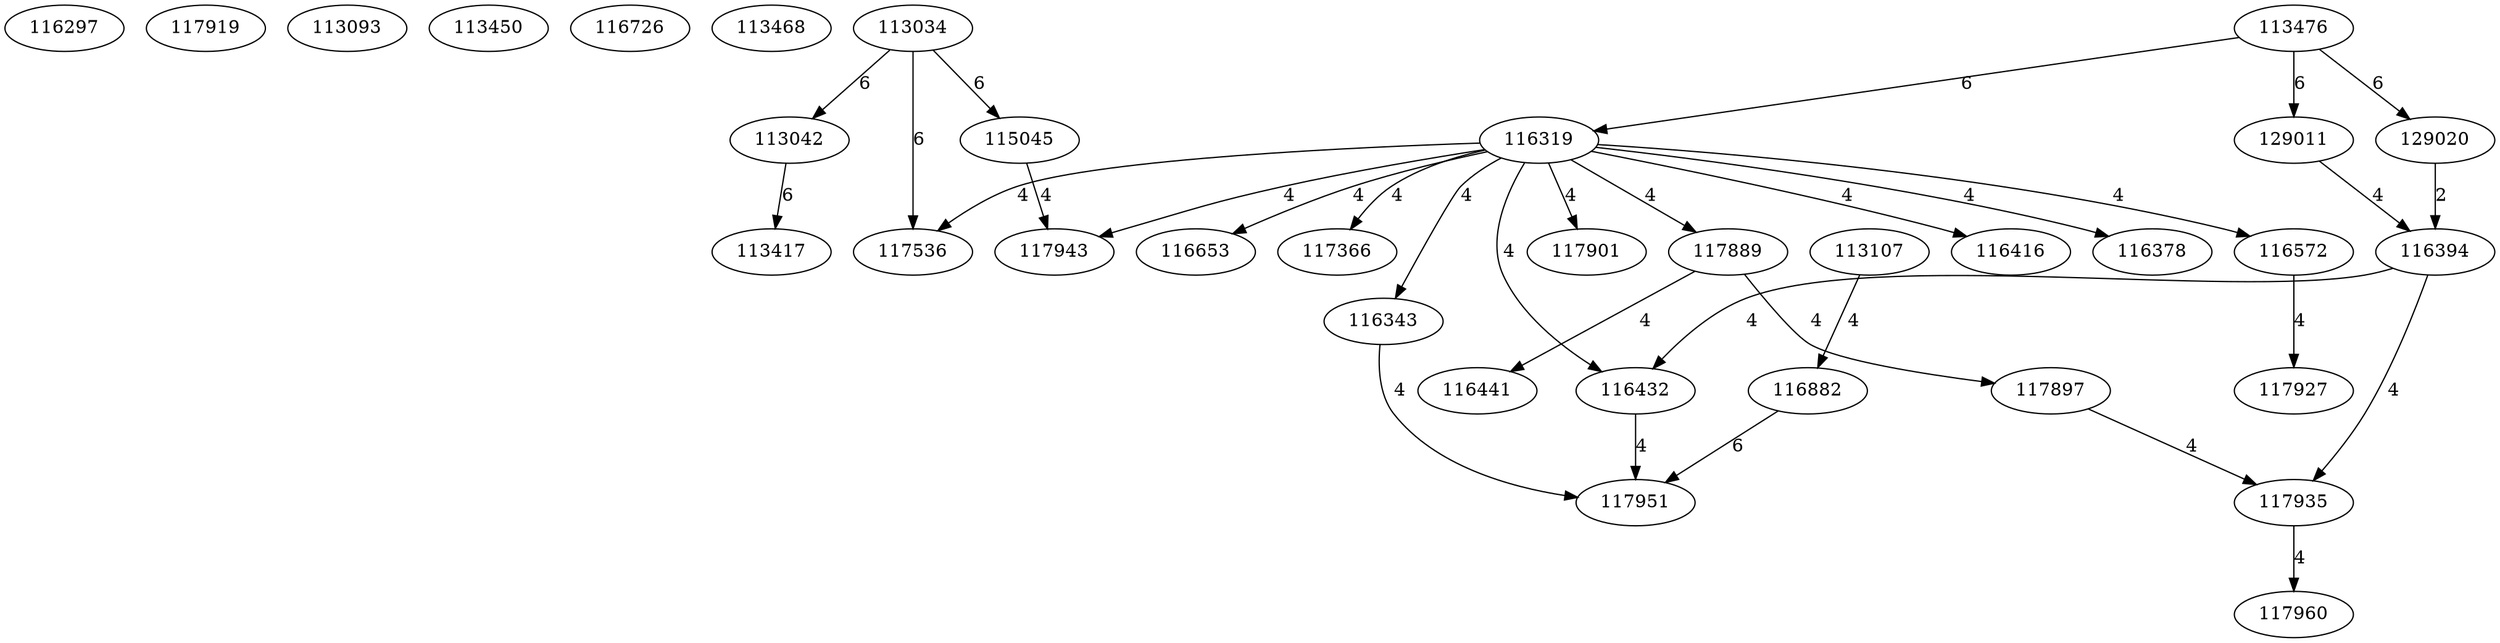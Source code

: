 digraph CIC {
116297;
117919;
113093;
113450;
116726;
113468;
113034 -> 117536[label = "6"];
113034 -> 113042[label = "6"];
113034 -> 115045[label = "6"];
115045 -> 117943[label = "4"];
113042 -> 113417[label = "6"];
113107 -> 116882[label = "4"];
116882 -> 117951[label = "6"];
113476 -> 116319[label = "6"];
113476 -> 129020[label = "6"];
113476 -> 129011[label = "6"];
129011 -> 116394[label = "4"];
129020 -> 116394[label = "2"];
116394 -> 116432[label = "4"];
116394 -> 117935[label = "4"];
116319 -> 117943[label = "4"];
116319 -> 117536[label = "4"];
116319 -> 116653[label = "4"];
116319 -> 116572[label = "4"];
116319 -> 117366[label = "4"];
116319 -> 117901[label = "4"];
116319 -> 116343[label = "4"];
116319 -> 117889[label = "4"];
116319 -> 116416[label = "4"];
116319 -> 116378[label = "4"];
116319 -> 116432[label = "4"];
116432 -> 117951[label = "4"];
117889 -> 116441[label = "4"];
117889 -> 117897[label = "4"];
117897 -> 117935[label = "4"];
117935 -> 117960[label = "4"];
116343 -> 117951[label = "4"];
116572 -> 117927[label = "4"];
}